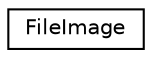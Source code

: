 digraph G
{
  edge [fontname="Helvetica",fontsize="10",labelfontname="Helvetica",labelfontsize="10"];
  node [fontname="Helvetica",fontsize="10",shape=record];
  rankdir=LR;
  Node1 [label="FileImage",height=0.2,width=0.4,color="black", fillcolor="white", style="filled",URL="$d7/da7/structFileImage.html"];
}
